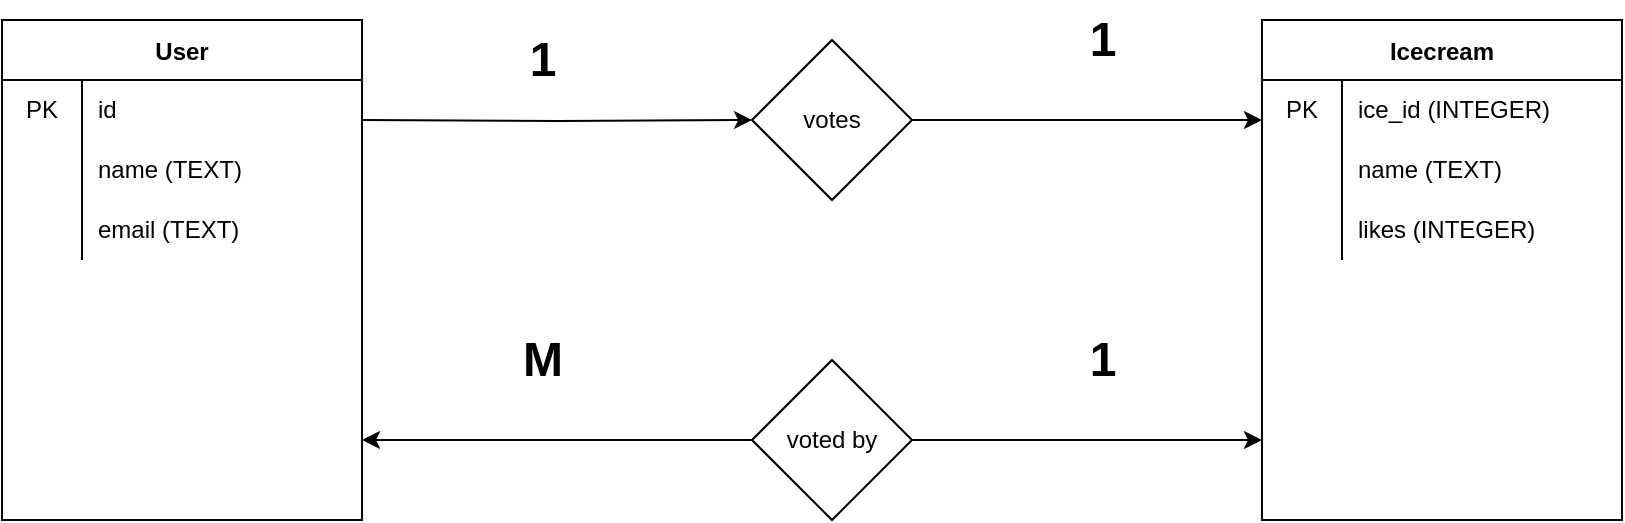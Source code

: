 <mxfile version="17.4.0" type="device"><diagram id="WtvjxjsKHrs-5NwpB5cQ" name="Page-1"><mxGraphModel dx="1300" dy="794" grid="1" gridSize="10" guides="1" tooltips="1" connect="1" arrows="1" fold="1" page="1" pageScale="1" pageWidth="850" pageHeight="1100" math="0" shadow="0"><root><mxCell id="0"/><mxCell id="1" parent="0"/><mxCell id="c-5omZXvSjbxh-i2S3u8-4" style="edgeStyle=orthogonalEdgeStyle;rounded=0;orthogonalLoop=1;jettySize=auto;html=1;exitX=1;exitY=0.5;exitDx=0;exitDy=0;entryX=0;entryY=0.5;entryDx=0;entryDy=0;" edge="1" parent="1" target="c-5omZXvSjbxh-i2S3u8-3"><mxGeometry relative="1" as="geometry"><mxPoint x="190" y="380" as="sourcePoint"/></mxGeometry></mxCell><mxCell id="c-5omZXvSjbxh-i2S3u8-5" style="edgeStyle=orthogonalEdgeStyle;rounded=0;orthogonalLoop=1;jettySize=auto;html=1;exitX=1;exitY=0.5;exitDx=0;exitDy=0;entryX=0;entryY=0.5;entryDx=0;entryDy=0;" edge="1" parent="1" source="c-5omZXvSjbxh-i2S3u8-3"><mxGeometry relative="1" as="geometry"><mxPoint x="640" y="380" as="targetPoint"/></mxGeometry></mxCell><mxCell id="c-5omZXvSjbxh-i2S3u8-3" value="votes" style="rhombus;whiteSpace=wrap;html=1;" vertex="1" parent="1"><mxGeometry x="385" y="340" width="80" height="80" as="geometry"/></mxCell><mxCell id="c-5omZXvSjbxh-i2S3u8-6" value="1" style="text;strokeColor=none;fillColor=none;html=1;fontSize=24;fontStyle=1;verticalAlign=middle;align=center;" vertex="1" parent="1"><mxGeometry x="230" y="330" width="100" height="40" as="geometry"/></mxCell><mxCell id="c-5omZXvSjbxh-i2S3u8-7" value="1" style="text;strokeColor=none;fillColor=none;html=1;fontSize=24;fontStyle=1;verticalAlign=middle;align=center;" vertex="1" parent="1"><mxGeometry x="510" y="320" width="100" height="40" as="geometry"/></mxCell><mxCell id="c-5omZXvSjbxh-i2S3u8-10" style="edgeStyle=orthogonalEdgeStyle;rounded=0;orthogonalLoop=1;jettySize=auto;html=1;exitX=0;exitY=0.5;exitDx=0;exitDy=0;" edge="1" parent="1" source="c-5omZXvSjbxh-i2S3u8-8"><mxGeometry relative="1" as="geometry"><mxPoint x="190" y="540" as="targetPoint"/></mxGeometry></mxCell><mxCell id="c-5omZXvSjbxh-i2S3u8-34" style="edgeStyle=orthogonalEdgeStyle;rounded=0;orthogonalLoop=1;jettySize=auto;html=1;exitX=1;exitY=0.5;exitDx=0;exitDy=0;" edge="1" parent="1" source="c-5omZXvSjbxh-i2S3u8-8"><mxGeometry relative="1" as="geometry"><mxPoint x="640" y="540" as="targetPoint"/></mxGeometry></mxCell><mxCell id="c-5omZXvSjbxh-i2S3u8-8" value="voted by" style="rhombus;whiteSpace=wrap;html=1;" vertex="1" parent="1"><mxGeometry x="385" y="500" width="80" height="80" as="geometry"/></mxCell><mxCell id="c-5omZXvSjbxh-i2S3u8-11" value="1" style="text;strokeColor=none;fillColor=none;html=1;fontSize=24;fontStyle=1;verticalAlign=middle;align=center;" vertex="1" parent="1"><mxGeometry x="510" y="480" width="100" height="40" as="geometry"/></mxCell><mxCell id="c-5omZXvSjbxh-i2S3u8-12" value="M" style="text;strokeColor=none;fillColor=none;html=1;fontSize=24;fontStyle=1;verticalAlign=middle;align=center;" vertex="1" parent="1"><mxGeometry x="230" y="480" width="100" height="40" as="geometry"/></mxCell><mxCell id="c-5omZXvSjbxh-i2S3u8-14" value="User" style="shape=table;startSize=30;container=1;collapsible=0;childLayout=tableLayout;fixedRows=1;rowLines=0;fontStyle=1;" vertex="1" parent="1"><mxGeometry x="10" y="330" width="180" height="250" as="geometry"/></mxCell><mxCell id="c-5omZXvSjbxh-i2S3u8-15" value="" style="shape=tableRow;horizontal=0;startSize=0;swimlaneHead=0;swimlaneBody=0;top=0;left=0;bottom=0;right=0;collapsible=0;dropTarget=0;fillColor=none;points=[[0,0.5],[1,0.5]];portConstraint=eastwest;" vertex="1" parent="c-5omZXvSjbxh-i2S3u8-14"><mxGeometry y="30" width="180" height="30" as="geometry"/></mxCell><mxCell id="c-5omZXvSjbxh-i2S3u8-16" value="PK" style="shape=partialRectangle;html=1;whiteSpace=wrap;connectable=0;fillColor=none;top=0;left=0;bottom=0;right=0;overflow=hidden;pointerEvents=1;" vertex="1" parent="c-5omZXvSjbxh-i2S3u8-15"><mxGeometry width="40" height="30" as="geometry"><mxRectangle width="40" height="30" as="alternateBounds"/></mxGeometry></mxCell><mxCell id="c-5omZXvSjbxh-i2S3u8-17" value="id" style="shape=partialRectangle;html=1;whiteSpace=wrap;connectable=0;fillColor=none;top=0;left=0;bottom=0;right=0;align=left;spacingLeft=6;overflow=hidden;" vertex="1" parent="c-5omZXvSjbxh-i2S3u8-15"><mxGeometry x="40" width="140" height="30" as="geometry"><mxRectangle width="140" height="30" as="alternateBounds"/></mxGeometry></mxCell><mxCell id="c-5omZXvSjbxh-i2S3u8-18" value="" style="shape=tableRow;horizontal=0;startSize=0;swimlaneHead=0;swimlaneBody=0;top=0;left=0;bottom=0;right=0;collapsible=0;dropTarget=0;fillColor=none;points=[[0,0.5],[1,0.5]];portConstraint=eastwest;" vertex="1" parent="c-5omZXvSjbxh-i2S3u8-14"><mxGeometry y="60" width="180" height="30" as="geometry"/></mxCell><mxCell id="c-5omZXvSjbxh-i2S3u8-19" value="" style="shape=partialRectangle;html=1;whiteSpace=wrap;connectable=0;fillColor=none;top=0;left=0;bottom=0;right=0;overflow=hidden;" vertex="1" parent="c-5omZXvSjbxh-i2S3u8-18"><mxGeometry width="40" height="30" as="geometry"><mxRectangle width="40" height="30" as="alternateBounds"/></mxGeometry></mxCell><mxCell id="c-5omZXvSjbxh-i2S3u8-20" value="name (TEXT)" style="shape=partialRectangle;html=1;whiteSpace=wrap;connectable=0;fillColor=none;top=0;left=0;bottom=0;right=0;align=left;spacingLeft=6;overflow=hidden;" vertex="1" parent="c-5omZXvSjbxh-i2S3u8-18"><mxGeometry x="40" width="140" height="30" as="geometry"><mxRectangle width="140" height="30" as="alternateBounds"/></mxGeometry></mxCell><mxCell id="c-5omZXvSjbxh-i2S3u8-21" value="" style="shape=tableRow;horizontal=0;startSize=0;swimlaneHead=0;swimlaneBody=0;top=0;left=0;bottom=0;right=0;collapsible=0;dropTarget=0;fillColor=none;points=[[0,0.5],[1,0.5]];portConstraint=eastwest;" vertex="1" parent="c-5omZXvSjbxh-i2S3u8-14"><mxGeometry y="90" width="180" height="30" as="geometry"/></mxCell><mxCell id="c-5omZXvSjbxh-i2S3u8-22" value="" style="shape=partialRectangle;html=1;whiteSpace=wrap;connectable=0;fillColor=none;top=0;left=0;bottom=0;right=0;overflow=hidden;" vertex="1" parent="c-5omZXvSjbxh-i2S3u8-21"><mxGeometry width="40" height="30" as="geometry"><mxRectangle width="40" height="30" as="alternateBounds"/></mxGeometry></mxCell><mxCell id="c-5omZXvSjbxh-i2S3u8-23" value="email (TEXT)" style="shape=partialRectangle;html=1;whiteSpace=wrap;connectable=0;fillColor=none;top=0;left=0;bottom=0;right=0;align=left;spacingLeft=6;overflow=hidden;" vertex="1" parent="c-5omZXvSjbxh-i2S3u8-21"><mxGeometry x="40" width="140" height="30" as="geometry"><mxRectangle width="140" height="30" as="alternateBounds"/></mxGeometry></mxCell><mxCell id="c-5omZXvSjbxh-i2S3u8-24" value="Icecream" style="shape=table;startSize=30;container=1;collapsible=0;childLayout=tableLayout;fixedRows=1;rowLines=0;fontStyle=1;" vertex="1" parent="1"><mxGeometry x="640" y="330" width="180" height="250" as="geometry"/></mxCell><mxCell id="c-5omZXvSjbxh-i2S3u8-25" value="" style="shape=tableRow;horizontal=0;startSize=0;swimlaneHead=0;swimlaneBody=0;top=0;left=0;bottom=0;right=0;collapsible=0;dropTarget=0;fillColor=none;points=[[0,0.5],[1,0.5]];portConstraint=eastwest;" vertex="1" parent="c-5omZXvSjbxh-i2S3u8-24"><mxGeometry y="30" width="180" height="30" as="geometry"/></mxCell><mxCell id="c-5omZXvSjbxh-i2S3u8-26" value="PK" style="shape=partialRectangle;html=1;whiteSpace=wrap;connectable=0;fillColor=none;top=0;left=0;bottom=0;right=0;overflow=hidden;pointerEvents=1;" vertex="1" parent="c-5omZXvSjbxh-i2S3u8-25"><mxGeometry width="40" height="30" as="geometry"><mxRectangle width="40" height="30" as="alternateBounds"/></mxGeometry></mxCell><mxCell id="c-5omZXvSjbxh-i2S3u8-27" value="ice_id (INTEGER)" style="shape=partialRectangle;html=1;whiteSpace=wrap;connectable=0;fillColor=none;top=0;left=0;bottom=0;right=0;align=left;spacingLeft=6;overflow=hidden;" vertex="1" parent="c-5omZXvSjbxh-i2S3u8-25"><mxGeometry x="40" width="140" height="30" as="geometry"><mxRectangle width="140" height="30" as="alternateBounds"/></mxGeometry></mxCell><mxCell id="c-5omZXvSjbxh-i2S3u8-28" value="" style="shape=tableRow;horizontal=0;startSize=0;swimlaneHead=0;swimlaneBody=0;top=0;left=0;bottom=0;right=0;collapsible=0;dropTarget=0;fillColor=none;points=[[0,0.5],[1,0.5]];portConstraint=eastwest;" vertex="1" parent="c-5omZXvSjbxh-i2S3u8-24"><mxGeometry y="60" width="180" height="30" as="geometry"/></mxCell><mxCell id="c-5omZXvSjbxh-i2S3u8-29" value="" style="shape=partialRectangle;html=1;whiteSpace=wrap;connectable=0;fillColor=none;top=0;left=0;bottom=0;right=0;overflow=hidden;" vertex="1" parent="c-5omZXvSjbxh-i2S3u8-28"><mxGeometry width="40" height="30" as="geometry"><mxRectangle width="40" height="30" as="alternateBounds"/></mxGeometry></mxCell><mxCell id="c-5omZXvSjbxh-i2S3u8-30" value="name (TEXT)" style="shape=partialRectangle;html=1;whiteSpace=wrap;connectable=0;fillColor=none;top=0;left=0;bottom=0;right=0;align=left;spacingLeft=6;overflow=hidden;" vertex="1" parent="c-5omZXvSjbxh-i2S3u8-28"><mxGeometry x="40" width="140" height="30" as="geometry"><mxRectangle width="140" height="30" as="alternateBounds"/></mxGeometry></mxCell><mxCell id="c-5omZXvSjbxh-i2S3u8-31" value="" style="shape=tableRow;horizontal=0;startSize=0;swimlaneHead=0;swimlaneBody=0;top=0;left=0;bottom=0;right=0;collapsible=0;dropTarget=0;fillColor=none;points=[[0,0.5],[1,0.5]];portConstraint=eastwest;" vertex="1" parent="c-5omZXvSjbxh-i2S3u8-24"><mxGeometry y="90" width="180" height="30" as="geometry"/></mxCell><mxCell id="c-5omZXvSjbxh-i2S3u8-32" value="" style="shape=partialRectangle;html=1;whiteSpace=wrap;connectable=0;fillColor=none;top=0;left=0;bottom=0;right=0;overflow=hidden;" vertex="1" parent="c-5omZXvSjbxh-i2S3u8-31"><mxGeometry width="40" height="30" as="geometry"><mxRectangle width="40" height="30" as="alternateBounds"/></mxGeometry></mxCell><mxCell id="c-5omZXvSjbxh-i2S3u8-33" value="likes (INTEGER)" style="shape=partialRectangle;html=1;whiteSpace=wrap;connectable=0;fillColor=none;top=0;left=0;bottom=0;right=0;align=left;spacingLeft=6;overflow=hidden;" vertex="1" parent="c-5omZXvSjbxh-i2S3u8-31"><mxGeometry x="40" width="140" height="30" as="geometry"><mxRectangle width="140" height="30" as="alternateBounds"/></mxGeometry></mxCell></root></mxGraphModel></diagram></mxfile>
